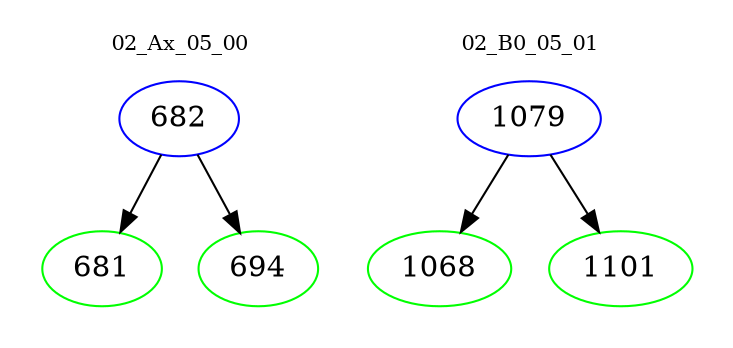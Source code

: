 digraph{
subgraph cluster_0 {
color = white
label = "02_Ax_05_00";
fontsize=10;
T0_682 [label="682", color="blue"]
T0_682 -> T0_681 [color="black"]
T0_681 [label="681", color="green"]
T0_682 -> T0_694 [color="black"]
T0_694 [label="694", color="green"]
}
subgraph cluster_1 {
color = white
label = "02_B0_05_01";
fontsize=10;
T1_1079 [label="1079", color="blue"]
T1_1079 -> T1_1068 [color="black"]
T1_1068 [label="1068", color="green"]
T1_1079 -> T1_1101 [color="black"]
T1_1101 [label="1101", color="green"]
}
}
